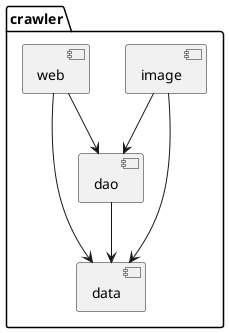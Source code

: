 @startuml

package "crawler" {
    [image] --> [dao]
    [image] --> [data]
    [web] --> [dao]
    [web] --> [data]
    [dao] --> [data]
}

@enduml
